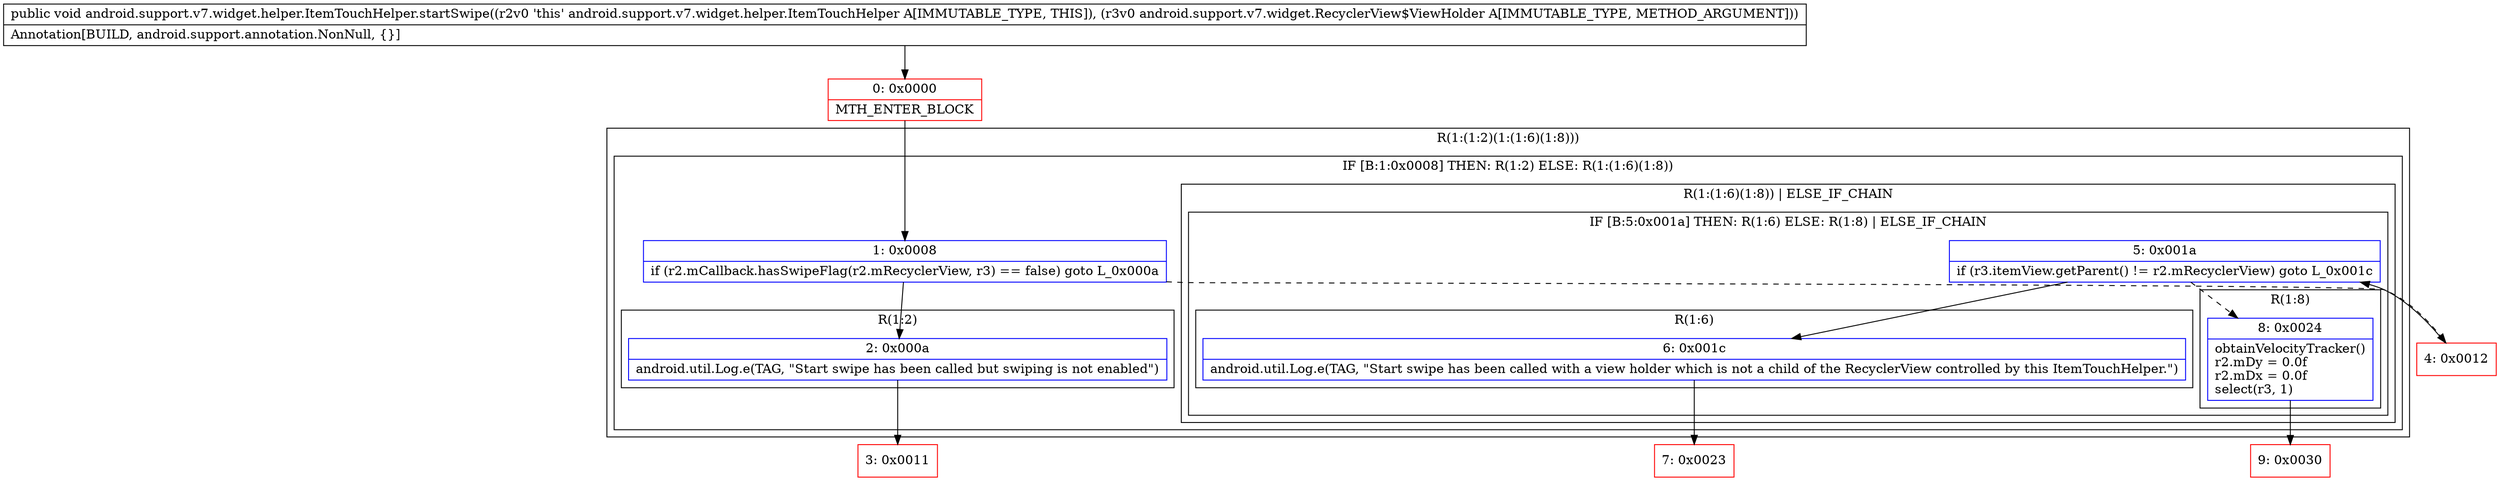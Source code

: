 digraph "CFG forandroid.support.v7.widget.helper.ItemTouchHelper.startSwipe(Landroid\/support\/v7\/widget\/RecyclerView$ViewHolder;)V" {
subgraph cluster_Region_1409313543 {
label = "R(1:(1:2)(1:(1:6)(1:8)))";
node [shape=record,color=blue];
subgraph cluster_IfRegion_1876228655 {
label = "IF [B:1:0x0008] THEN: R(1:2) ELSE: R(1:(1:6)(1:8))";
node [shape=record,color=blue];
Node_1 [shape=record,label="{1\:\ 0x0008|if (r2.mCallback.hasSwipeFlag(r2.mRecyclerView, r3) == false) goto L_0x000a\l}"];
subgraph cluster_Region_1419723269 {
label = "R(1:2)";
node [shape=record,color=blue];
Node_2 [shape=record,label="{2\:\ 0x000a|android.util.Log.e(TAG, \"Start swipe has been called but swiping is not enabled\")\l}"];
}
subgraph cluster_Region_1691892519 {
label = "R(1:(1:6)(1:8)) | ELSE_IF_CHAIN\l";
node [shape=record,color=blue];
subgraph cluster_IfRegion_869743848 {
label = "IF [B:5:0x001a] THEN: R(1:6) ELSE: R(1:8) | ELSE_IF_CHAIN\l";
node [shape=record,color=blue];
Node_5 [shape=record,label="{5\:\ 0x001a|if (r3.itemView.getParent() != r2.mRecyclerView) goto L_0x001c\l}"];
subgraph cluster_Region_2065349951 {
label = "R(1:6)";
node [shape=record,color=blue];
Node_6 [shape=record,label="{6\:\ 0x001c|android.util.Log.e(TAG, \"Start swipe has been called with a view holder which is not a child of the RecyclerView controlled by this ItemTouchHelper.\")\l}"];
}
subgraph cluster_Region_1429948211 {
label = "R(1:8)";
node [shape=record,color=blue];
Node_8 [shape=record,label="{8\:\ 0x0024|obtainVelocityTracker()\lr2.mDy = 0.0f\lr2.mDx = 0.0f\lselect(r3, 1)\l}"];
}
}
}
}
}
Node_0 [shape=record,color=red,label="{0\:\ 0x0000|MTH_ENTER_BLOCK\l}"];
Node_3 [shape=record,color=red,label="{3\:\ 0x0011}"];
Node_4 [shape=record,color=red,label="{4\:\ 0x0012}"];
Node_7 [shape=record,color=red,label="{7\:\ 0x0023}"];
Node_9 [shape=record,color=red,label="{9\:\ 0x0030}"];
MethodNode[shape=record,label="{public void android.support.v7.widget.helper.ItemTouchHelper.startSwipe((r2v0 'this' android.support.v7.widget.helper.ItemTouchHelper A[IMMUTABLE_TYPE, THIS]), (r3v0 android.support.v7.widget.RecyclerView$ViewHolder A[IMMUTABLE_TYPE, METHOD_ARGUMENT]))  | Annotation[BUILD, android.support.annotation.NonNull, \{\}]\l}"];
MethodNode -> Node_0;
Node_1 -> Node_2;
Node_1 -> Node_4[style=dashed];
Node_2 -> Node_3;
Node_5 -> Node_6;
Node_5 -> Node_8[style=dashed];
Node_6 -> Node_7;
Node_8 -> Node_9;
Node_0 -> Node_1;
Node_4 -> Node_5;
}

